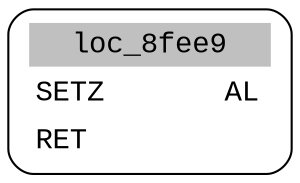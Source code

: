 digraph asm_graph {
1941 [
shape="Mrecord" fontname="Courier New"label =<<table border="0" cellborder="0" cellpadding="3"><tr><td align="center" colspan="2" bgcolor="grey">loc_8fee9</td></tr><tr><td align="left">SETZ       AL</td></tr><tr><td align="left">RET        </td></tr></table>> ];
}